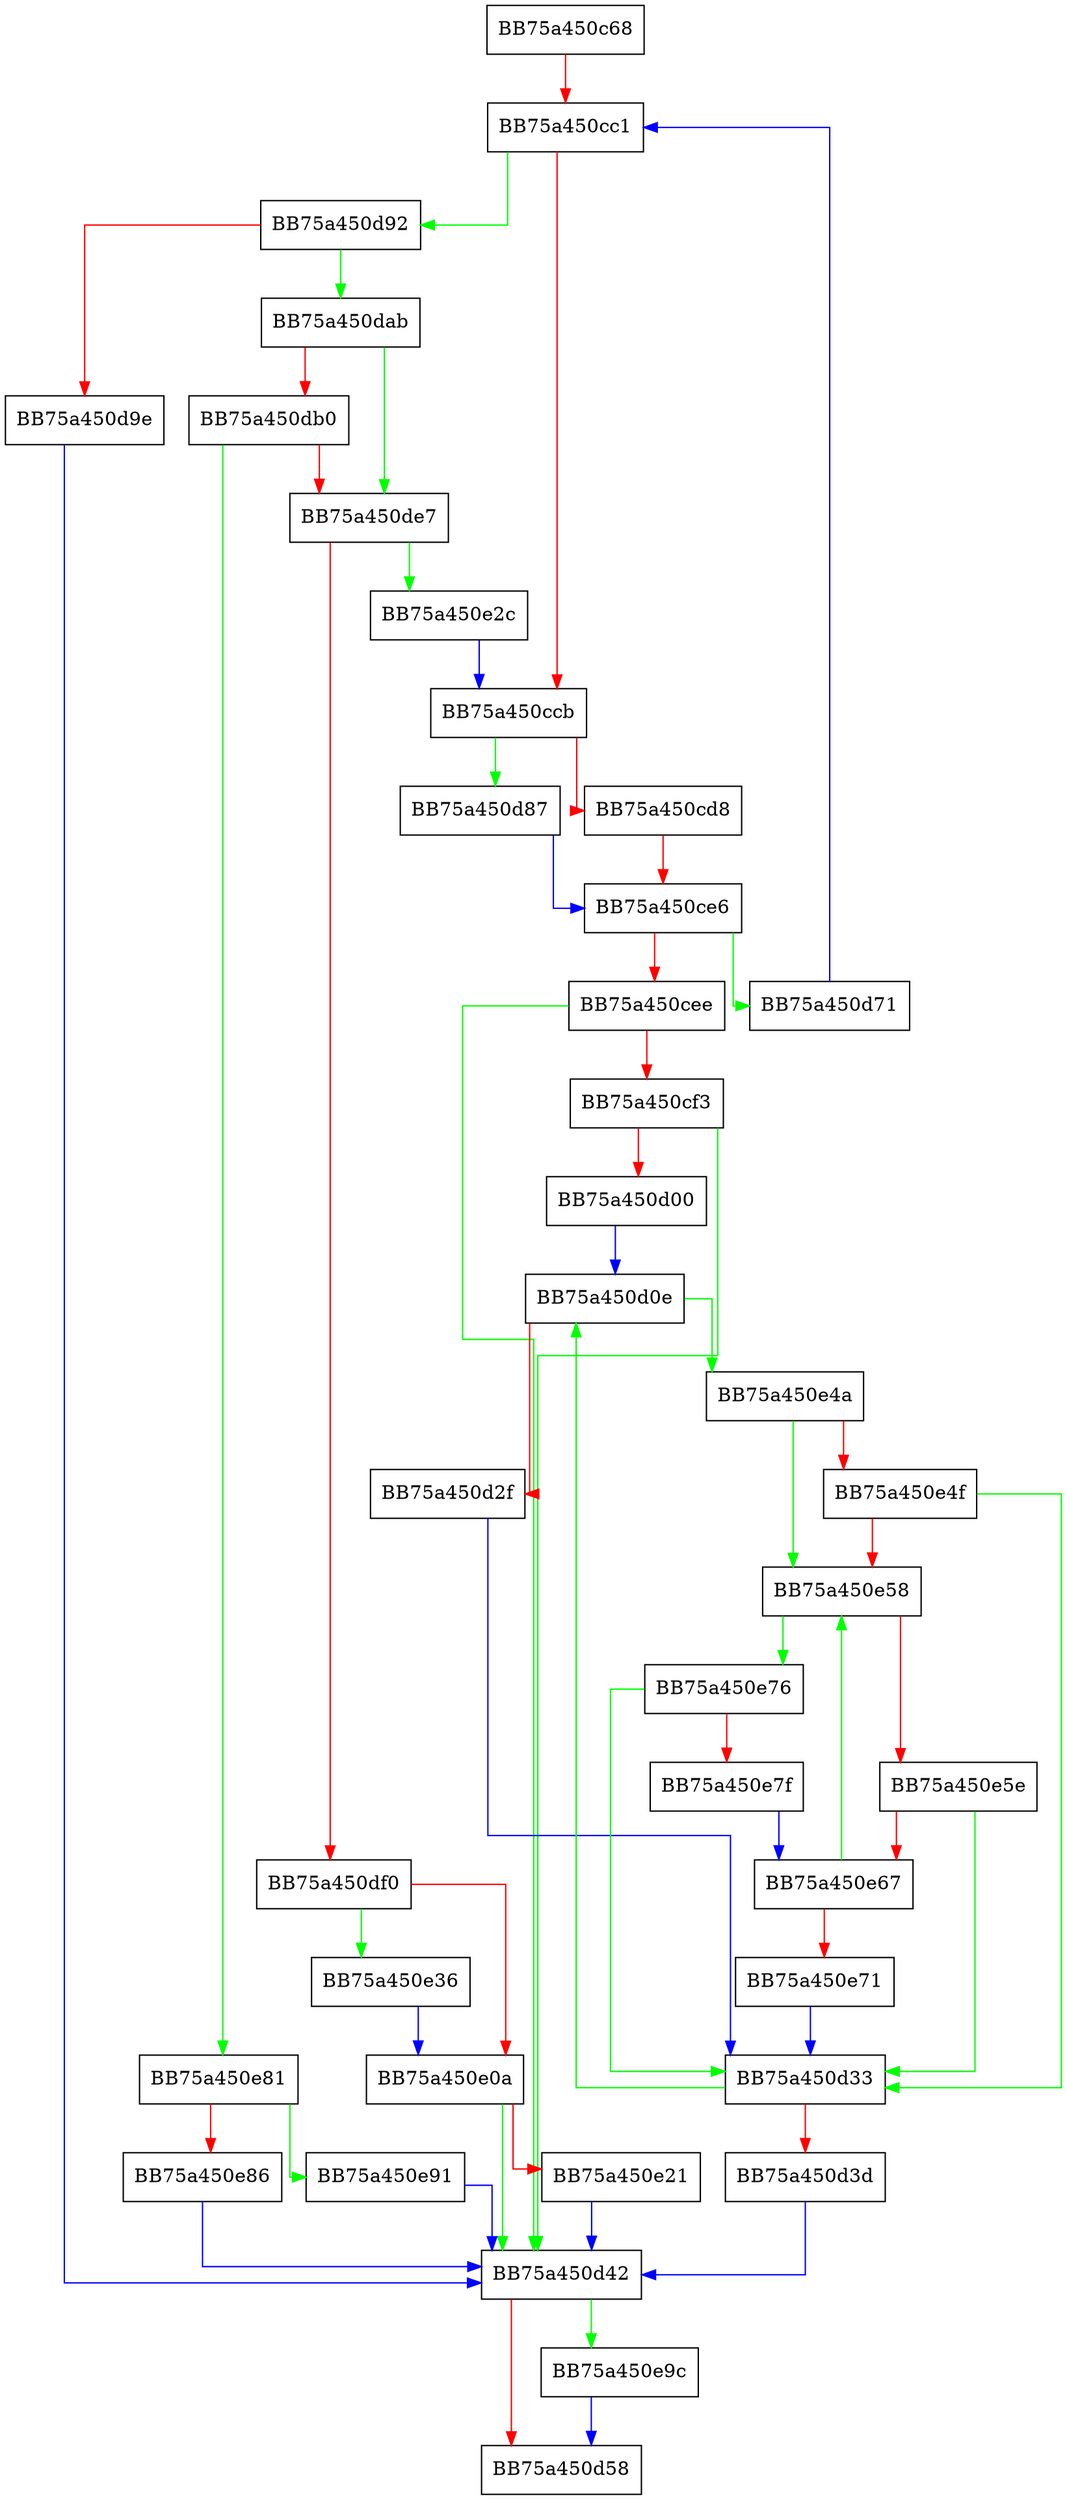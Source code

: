 digraph InsertEventEntryInLookUpTable {
  node [shape="box"];
  graph [splines=ortho];
  BB75a450c68 -> BB75a450cc1 [color="red"];
  BB75a450cc1 -> BB75a450d92 [color="green"];
  BB75a450cc1 -> BB75a450ccb [color="red"];
  BB75a450ccb -> BB75a450d87 [color="green"];
  BB75a450ccb -> BB75a450cd8 [color="red"];
  BB75a450cd8 -> BB75a450ce6 [color="red"];
  BB75a450ce6 -> BB75a450d71 [color="green"];
  BB75a450ce6 -> BB75a450cee [color="red"];
  BB75a450cee -> BB75a450d42 [color="green"];
  BB75a450cee -> BB75a450cf3 [color="red"];
  BB75a450cf3 -> BB75a450d42 [color="green"];
  BB75a450cf3 -> BB75a450d00 [color="red"];
  BB75a450d00 -> BB75a450d0e [color="blue"];
  BB75a450d0e -> BB75a450e4a [color="green"];
  BB75a450d0e -> BB75a450d2f [color="red"];
  BB75a450d2f -> BB75a450d33 [color="blue"];
  BB75a450d33 -> BB75a450d0e [color="green"];
  BB75a450d33 -> BB75a450d3d [color="red"];
  BB75a450d3d -> BB75a450d42 [color="blue"];
  BB75a450d42 -> BB75a450e9c [color="green"];
  BB75a450d42 -> BB75a450d58 [color="red"];
  BB75a450d71 -> BB75a450cc1 [color="blue"];
  BB75a450d87 -> BB75a450ce6 [color="blue"];
  BB75a450d92 -> BB75a450dab [color="green"];
  BB75a450d92 -> BB75a450d9e [color="red"];
  BB75a450d9e -> BB75a450d42 [color="blue"];
  BB75a450dab -> BB75a450de7 [color="green"];
  BB75a450dab -> BB75a450db0 [color="red"];
  BB75a450db0 -> BB75a450e81 [color="green"];
  BB75a450db0 -> BB75a450de7 [color="red"];
  BB75a450de7 -> BB75a450e2c [color="green"];
  BB75a450de7 -> BB75a450df0 [color="red"];
  BB75a450df0 -> BB75a450e36 [color="green"];
  BB75a450df0 -> BB75a450e0a [color="red"];
  BB75a450e0a -> BB75a450d42 [color="green"];
  BB75a450e0a -> BB75a450e21 [color="red"];
  BB75a450e21 -> BB75a450d42 [color="blue"];
  BB75a450e2c -> BB75a450ccb [color="blue"];
  BB75a450e36 -> BB75a450e0a [color="blue"];
  BB75a450e4a -> BB75a450e58 [color="green"];
  BB75a450e4a -> BB75a450e4f [color="red"];
  BB75a450e4f -> BB75a450d33 [color="green"];
  BB75a450e4f -> BB75a450e58 [color="red"];
  BB75a450e58 -> BB75a450e76 [color="green"];
  BB75a450e58 -> BB75a450e5e [color="red"];
  BB75a450e5e -> BB75a450d33 [color="green"];
  BB75a450e5e -> BB75a450e67 [color="red"];
  BB75a450e67 -> BB75a450e58 [color="green"];
  BB75a450e67 -> BB75a450e71 [color="red"];
  BB75a450e71 -> BB75a450d33 [color="blue"];
  BB75a450e76 -> BB75a450d33 [color="green"];
  BB75a450e76 -> BB75a450e7f [color="red"];
  BB75a450e7f -> BB75a450e67 [color="blue"];
  BB75a450e81 -> BB75a450e91 [color="green"];
  BB75a450e81 -> BB75a450e86 [color="red"];
  BB75a450e86 -> BB75a450d42 [color="blue"];
  BB75a450e91 -> BB75a450d42 [color="blue"];
  BB75a450e9c -> BB75a450d58 [color="blue"];
}